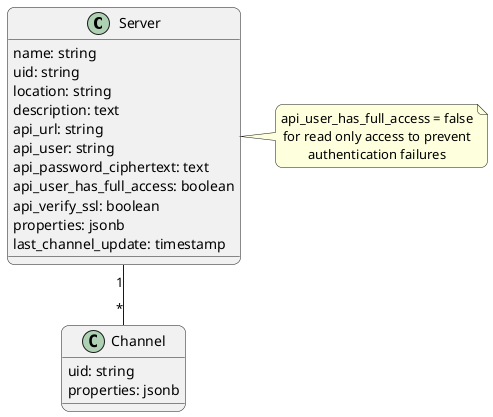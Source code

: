 @startuml
top to bottom direction
skinparam defaultTextAlignment center
skinparam roundCorner 15

class Server  {
  name: string
  uid: string
  location: string
  description: text
  api_url: string
  api_user: string
  api_password_ciphertext: text
  api_user_has_full_access: boolean
  api_verify_ssl: boolean
  properties: jsonb
  last_channel_update: timestamp
}
note right of Server
  api_user_has_full_access = false
  for read only access to prevent
  authentication failures
end note

class Channel {
  uid: string
  properties: jsonb
}

Server "1" -- "*" Channel
@enduml

